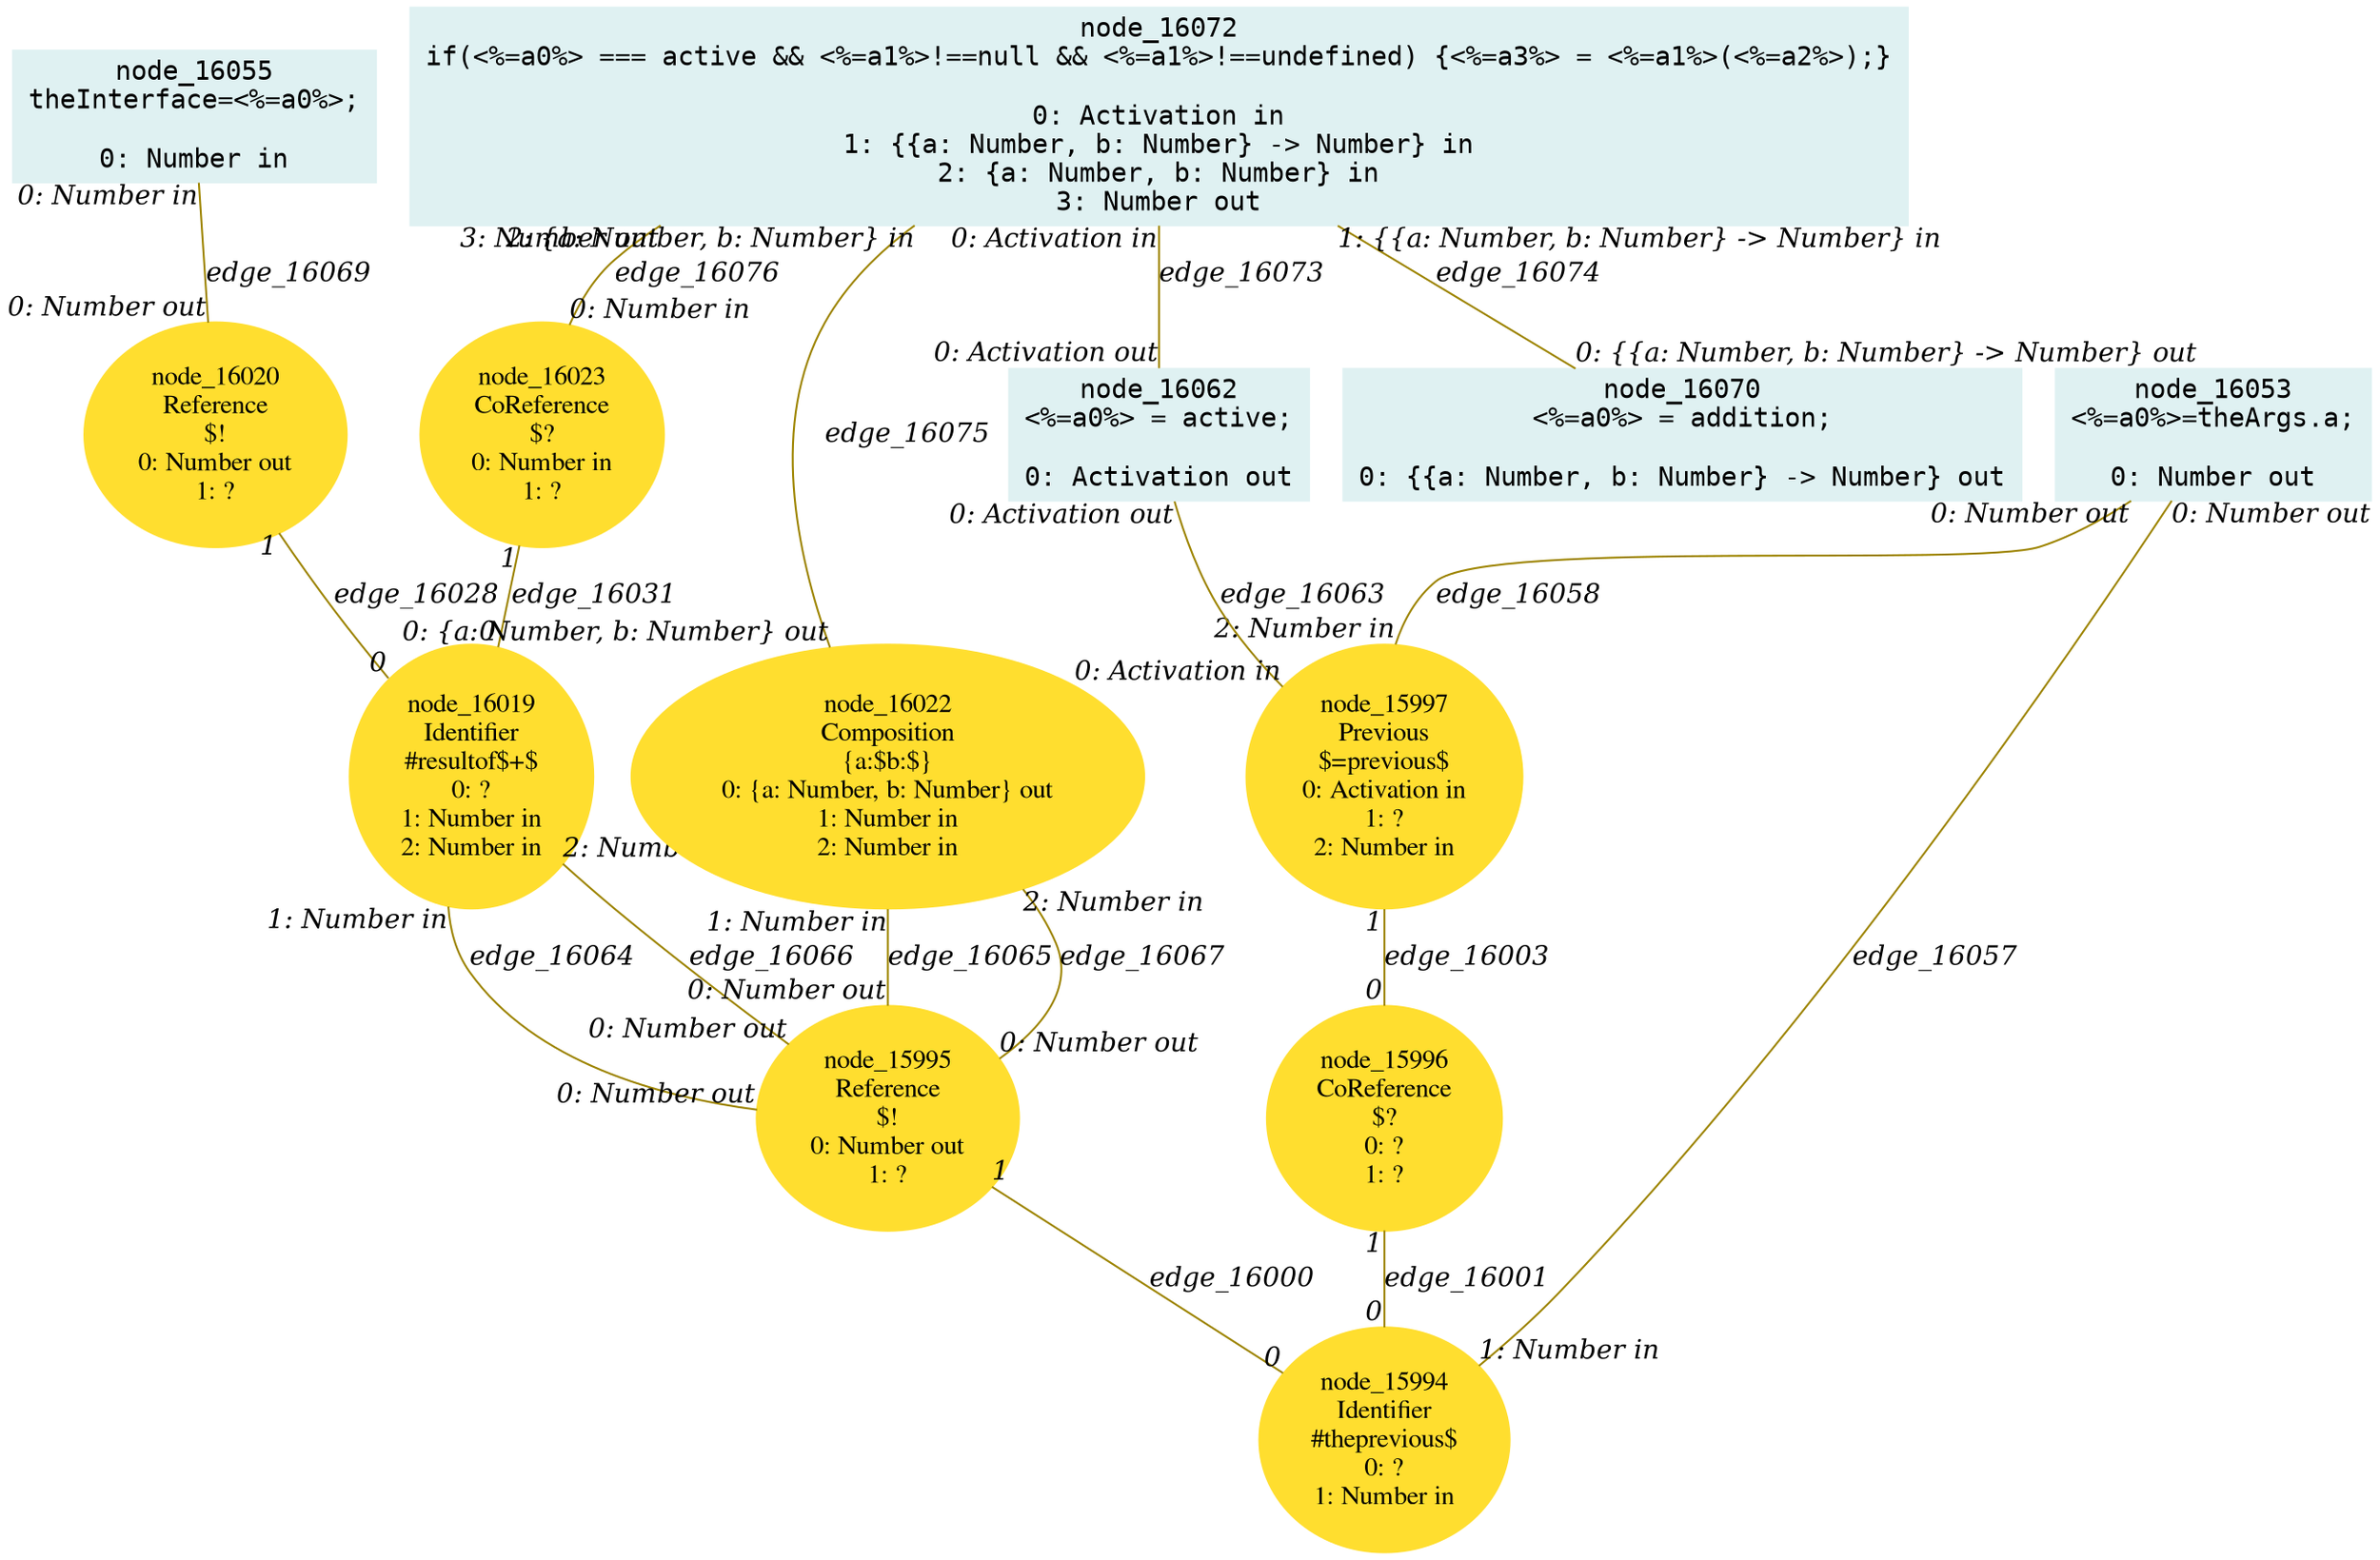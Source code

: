 digraph g{node_15994 [shape="ellipse", style="filled", color="#ffde2f", fontname="Times", label="node_15994
Identifier
#theprevious$
0: ?
1: Number in" ]
node_15995 [shape="ellipse", style="filled", color="#ffde2f", fontname="Times", label="node_15995
Reference
$!
0: Number out
1: ?" ]
node_15996 [shape="ellipse", style="filled", color="#ffde2f", fontname="Times", label="node_15996
CoReference
$?
0: ?
1: ?" ]
node_15997 [shape="ellipse", style="filled", color="#ffde2f", fontname="Times", label="node_15997
Previous
$=previous$
0: Activation in
1: ?
2: Number in" ]
node_16019 [shape="ellipse", style="filled", color="#ffde2f", fontname="Times", label="node_16019
Identifier
#resultof$+$
0: ?
1: Number in
2: Number in" ]
node_16020 [shape="ellipse", style="filled", color="#ffde2f", fontname="Times", label="node_16020
Reference
$!
0: Number out
1: ?" ]
node_16022 [shape="ellipse", style="filled", color="#ffde2f", fontname="Times", label="node_16022
Composition
{a:$b:$}
0: {a: Number, b: Number} out
1: Number in
2: Number in" ]
node_16023 [shape="ellipse", style="filled", color="#ffde2f", fontname="Times", label="node_16023
CoReference
$?
0: Number in
1: ?" ]
node_16053 [shape="box", style="filled", color="#dff1f2", fontname="Courier", label="node_16053
<%=a0%>=theArgs.a;

0: Number out" ]
node_16055 [shape="box", style="filled", color="#dff1f2", fontname="Courier", label="node_16055
theInterface=<%=a0%>;

0: Number in" ]
node_16062 [shape="box", style="filled", color="#dff1f2", fontname="Courier", label="node_16062
<%=a0%> = active;

0: Activation out" ]
node_16070 [shape="box", style="filled", color="#dff1f2", fontname="Courier", label="node_16070
<%=a0%> = addition;

0: {{a: Number, b: Number} -> Number} out" ]
node_16072 [shape="box", style="filled", color="#dff1f2", fontname="Courier", label="node_16072
if(<%=a0%> === active && <%=a1%>!==null && <%=a1%>!==undefined) {<%=a3%> = <%=a1%>(<%=a2%>);}

0: Activation in
1: {{a: Number, b: Number} -> Number} in
2: {a: Number, b: Number} in
3: Number out" ]
node_15995 -> node_15994 [dir=none, arrowHead=none, fontname="Times-Italic", arrowsize=1, color="#9d8400", label="edge_16000",  headlabel="0", taillabel="1" ]
node_15996 -> node_15994 [dir=none, arrowHead=none, fontname="Times-Italic", arrowsize=1, color="#9d8400", label="edge_16001",  headlabel="0", taillabel="1" ]
node_15997 -> node_15996 [dir=none, arrowHead=none, fontname="Times-Italic", arrowsize=1, color="#9d8400", label="edge_16003",  headlabel="0", taillabel="1" ]
node_16020 -> node_16019 [dir=none, arrowHead=none, fontname="Times-Italic", arrowsize=1, color="#9d8400", label="edge_16028",  headlabel="0", taillabel="1" ]
node_16023 -> node_16019 [dir=none, arrowHead=none, fontname="Times-Italic", arrowsize=1, color="#9d8400", label="edge_16031",  headlabel="0", taillabel="1" ]
node_16053 -> node_15994 [dir=none, arrowHead=none, fontname="Times-Italic", arrowsize=1, color="#9d8400", label="edge_16057",  headlabel="1: Number in", taillabel="0: Number out" ]
node_16053 -> node_15997 [dir=none, arrowHead=none, fontname="Times-Italic", arrowsize=1, color="#9d8400", label="edge_16058",  headlabel="2: Number in", taillabel="0: Number out" ]
node_16062 -> node_15997 [dir=none, arrowHead=none, fontname="Times-Italic", arrowsize=1, color="#9d8400", label="edge_16063",  headlabel="0: Activation in", taillabel="0: Activation out" ]
node_16019 -> node_15995 [dir=none, arrowHead=none, fontname="Times-Italic", arrowsize=1, color="#9d8400", label="edge_16064",  headlabel="0: Number out", taillabel="1: Number in" ]
node_16022 -> node_15995 [dir=none, arrowHead=none, fontname="Times-Italic", arrowsize=1, color="#9d8400", label="edge_16065",  headlabel="0: Number out", taillabel="1: Number in" ]
node_16019 -> node_15995 [dir=none, arrowHead=none, fontname="Times-Italic", arrowsize=1, color="#9d8400", label="edge_16066",  headlabel="0: Number out", taillabel="2: Number in" ]
node_16022 -> node_15995 [dir=none, arrowHead=none, fontname="Times-Italic", arrowsize=1, color="#9d8400", label="edge_16067",  headlabel="0: Number out", taillabel="2: Number in" ]
node_16055 -> node_16020 [dir=none, arrowHead=none, fontname="Times-Italic", arrowsize=1, color="#9d8400", label="edge_16069",  headlabel="0: Number out", taillabel="0: Number in" ]
node_16072 -> node_16062 [dir=none, arrowHead=none, fontname="Times-Italic", arrowsize=1, color="#9d8400", label="edge_16073",  headlabel="0: Activation out", taillabel="0: Activation in" ]
node_16072 -> node_16070 [dir=none, arrowHead=none, fontname="Times-Italic", arrowsize=1, color="#9d8400", label="edge_16074",  headlabel="0: {{a: Number, b: Number} -> Number} out", taillabel="1: {{a: Number, b: Number} -> Number} in" ]
node_16072 -> node_16022 [dir=none, arrowHead=none, fontname="Times-Italic", arrowsize=1, color="#9d8400", label="edge_16075",  headlabel="0: {a: Number, b: Number} out", taillabel="2: {a: Number, b: Number} in" ]
node_16072 -> node_16023 [dir=none, arrowHead=none, fontname="Times-Italic", arrowsize=1, color="#9d8400", label="edge_16076",  headlabel="0: Number in", taillabel="3: Number out" ]
}